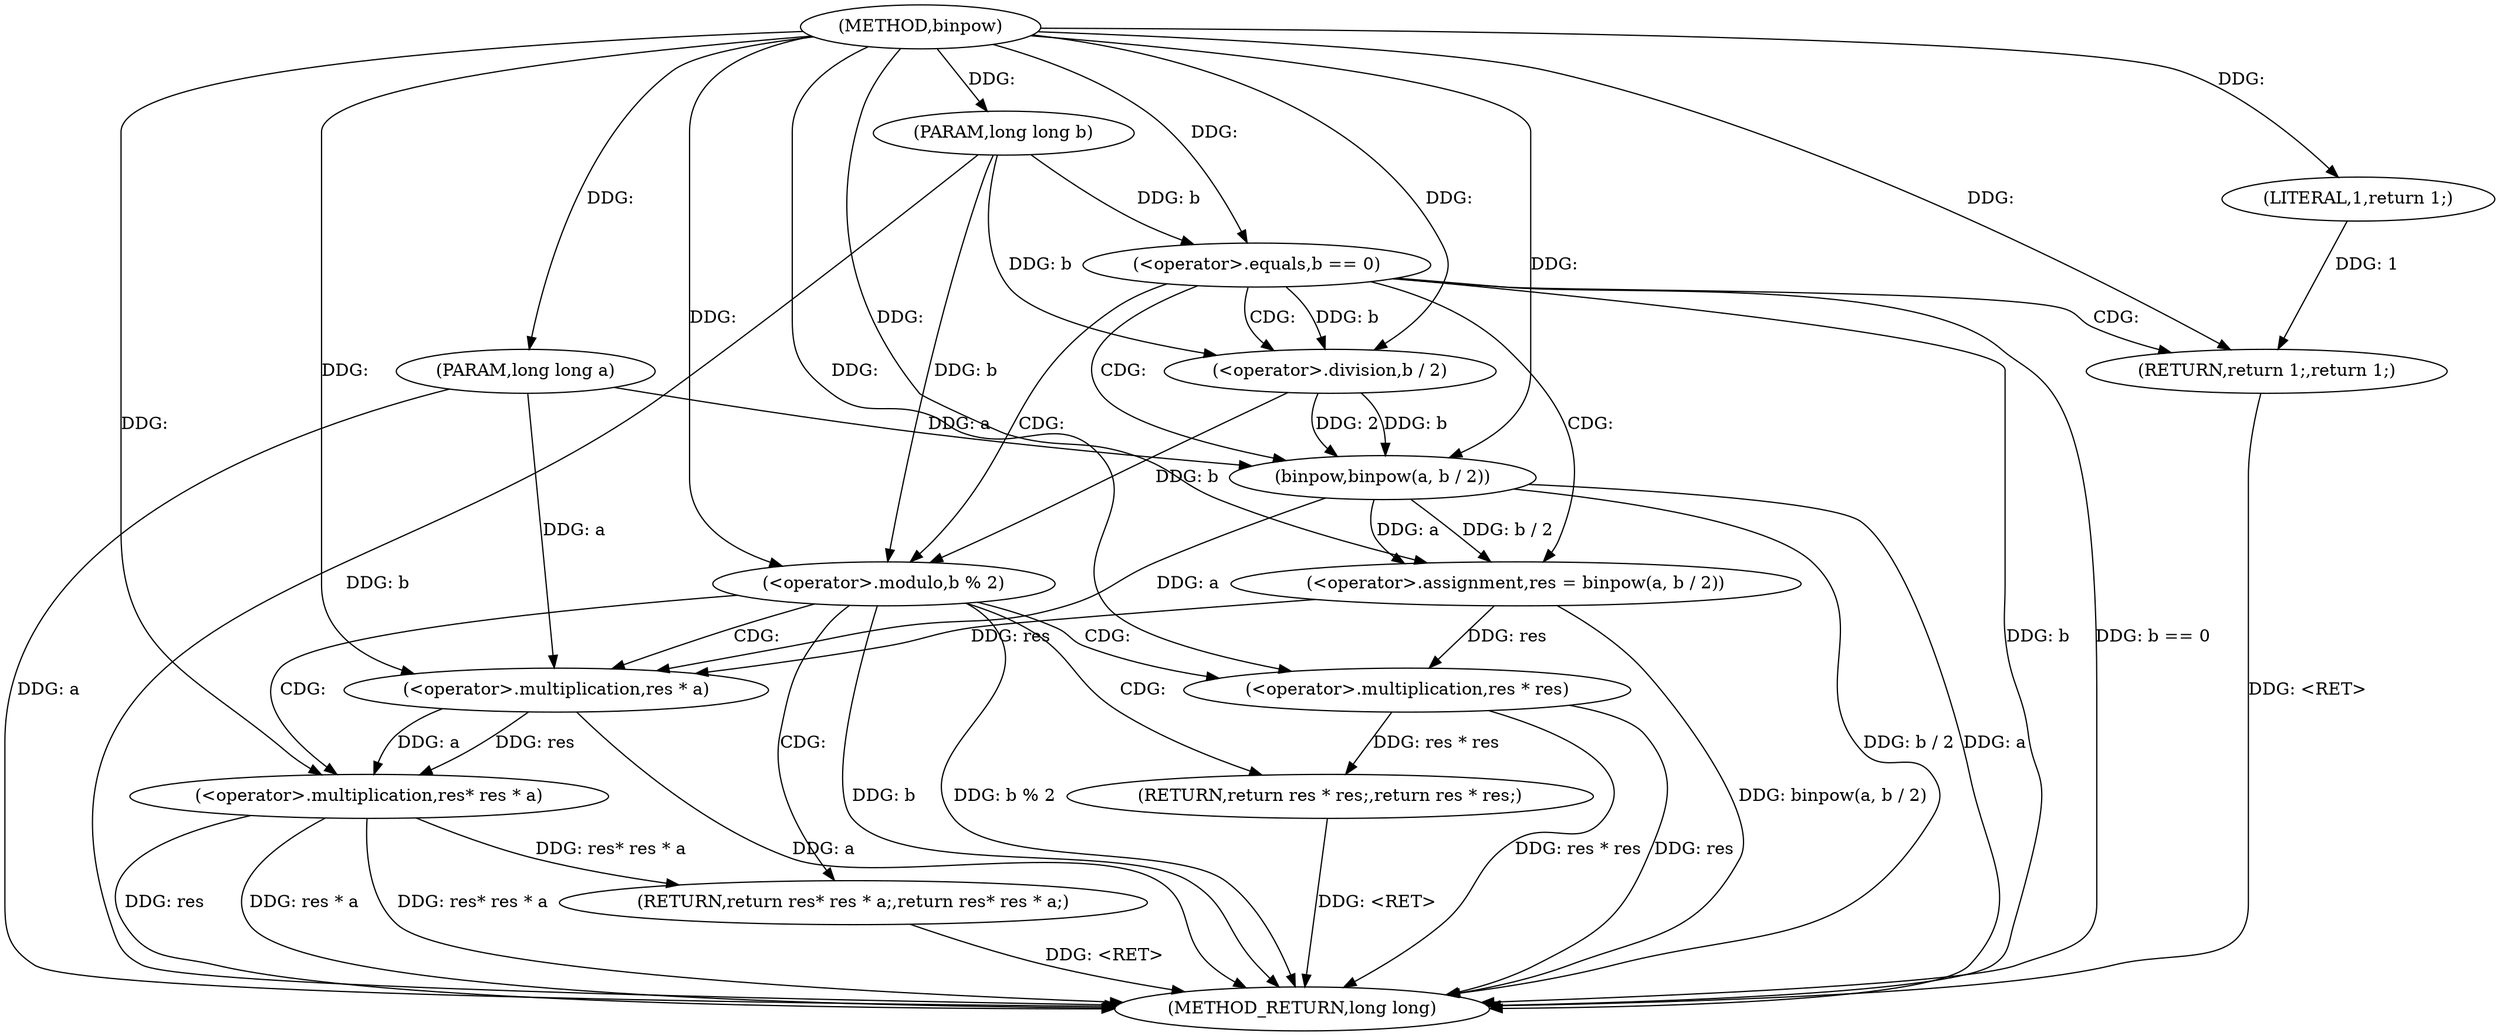 digraph "binpow" {  
"1000125" [label = "(METHOD,binpow)" ]
"1000158" [label = "(METHOD_RETURN,long long)" ]
"1000126" [label = "(PARAM,long long a)" ]
"1000127" [label = "(PARAM,long long b)" ]
"1000136" [label = "(<operator>.assignment,res = binpow(a, b / 2))" ]
"1000130" [label = "(<operator>.equals,b == 0)" ]
"1000133" [label = "(RETURN,return 1;,return 1;)" ]
"1000144" [label = "(<operator>.modulo,b % 2)" ]
"1000147" [label = "(RETURN,return res* res * a;,return res* res * a;)" ]
"1000134" [label = "(LITERAL,1,return 1;)" ]
"1000138" [label = "(binpow,binpow(a, b / 2))" ]
"1000148" [label = "(<operator>.multiplication,res* res * a)" ]
"1000154" [label = "(RETURN,return res * res;,return res * res;)" ]
"1000140" [label = "(<operator>.division,b / 2)" ]
"1000155" [label = "(<operator>.multiplication,res * res)" ]
"1000150" [label = "(<operator>.multiplication,res * a)" ]
  "1000147" -> "1000158"  [ label = "DDG: <RET>"] 
  "1000154" -> "1000158"  [ label = "DDG: <RET>"] 
  "1000133" -> "1000158"  [ label = "DDG: <RET>"] 
  "1000126" -> "1000158"  [ label = "DDG: a"] 
  "1000127" -> "1000158"  [ label = "DDG: b"] 
  "1000130" -> "1000158"  [ label = "DDG: b"] 
  "1000130" -> "1000158"  [ label = "DDG: b == 0"] 
  "1000138" -> "1000158"  [ label = "DDG: a"] 
  "1000138" -> "1000158"  [ label = "DDG: b / 2"] 
  "1000136" -> "1000158"  [ label = "DDG: binpow(a, b / 2)"] 
  "1000144" -> "1000158"  [ label = "DDG: b"] 
  "1000144" -> "1000158"  [ label = "DDG: b % 2"] 
  "1000155" -> "1000158"  [ label = "DDG: res"] 
  "1000155" -> "1000158"  [ label = "DDG: res * res"] 
  "1000148" -> "1000158"  [ label = "DDG: res"] 
  "1000150" -> "1000158"  [ label = "DDG: a"] 
  "1000148" -> "1000158"  [ label = "DDG: res * a"] 
  "1000148" -> "1000158"  [ label = "DDG: res* res * a"] 
  "1000125" -> "1000126"  [ label = "DDG: "] 
  "1000125" -> "1000127"  [ label = "DDG: "] 
  "1000138" -> "1000136"  [ label = "DDG: a"] 
  "1000138" -> "1000136"  [ label = "DDG: b / 2"] 
  "1000134" -> "1000133"  [ label = "DDG: 1"] 
  "1000125" -> "1000133"  [ label = "DDG: "] 
  "1000125" -> "1000136"  [ label = "DDG: "] 
  "1000148" -> "1000147"  [ label = "DDG: res* res * a"] 
  "1000127" -> "1000130"  [ label = "DDG: b"] 
  "1000125" -> "1000130"  [ label = "DDG: "] 
  "1000125" -> "1000134"  [ label = "DDG: "] 
  "1000126" -> "1000138"  [ label = "DDG: a"] 
  "1000125" -> "1000138"  [ label = "DDG: "] 
  "1000140" -> "1000138"  [ label = "DDG: 2"] 
  "1000140" -> "1000138"  [ label = "DDG: b"] 
  "1000140" -> "1000144"  [ label = "DDG: b"] 
  "1000127" -> "1000144"  [ label = "DDG: b"] 
  "1000125" -> "1000144"  [ label = "DDG: "] 
  "1000155" -> "1000154"  [ label = "DDG: res * res"] 
  "1000130" -> "1000140"  [ label = "DDG: b"] 
  "1000127" -> "1000140"  [ label = "DDG: b"] 
  "1000125" -> "1000140"  [ label = "DDG: "] 
  "1000150" -> "1000148"  [ label = "DDG: res"] 
  "1000125" -> "1000148"  [ label = "DDG: "] 
  "1000150" -> "1000148"  [ label = "DDG: a"] 
  "1000136" -> "1000150"  [ label = "DDG: res"] 
  "1000125" -> "1000150"  [ label = "DDG: "] 
  "1000138" -> "1000150"  [ label = "DDG: a"] 
  "1000126" -> "1000150"  [ label = "DDG: a"] 
  "1000136" -> "1000155"  [ label = "DDG: res"] 
  "1000125" -> "1000155"  [ label = "DDG: "] 
  "1000130" -> "1000133"  [ label = "CDG: "] 
  "1000130" -> "1000136"  [ label = "CDG: "] 
  "1000130" -> "1000144"  [ label = "CDG: "] 
  "1000130" -> "1000140"  [ label = "CDG: "] 
  "1000130" -> "1000138"  [ label = "CDG: "] 
  "1000144" -> "1000155"  [ label = "CDG: "] 
  "1000144" -> "1000154"  [ label = "CDG: "] 
  "1000144" -> "1000147"  [ label = "CDG: "] 
  "1000144" -> "1000150"  [ label = "CDG: "] 
  "1000144" -> "1000148"  [ label = "CDG: "] 
}
